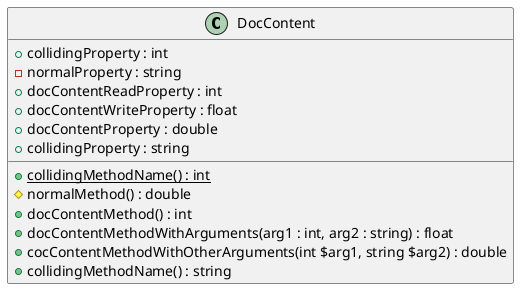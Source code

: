 @startuml
class DocContent {
    +collidingProperty : int
    -normalProperty : string
    +docContentReadProperty : int
    +docContentWriteProperty : float
    +docContentProperty : double
    +collidingProperty : string
    +{static}collidingMethodName() : int
    #normalMethod() : double
    +docContentMethod() : int
    +docContentMethodWithArguments(arg1 : int, arg2 : string) : float
    +cocContentMethodWithOtherArguments(int $arg1, string $arg2) : double
    +collidingMethodName() : string
}
@enduml
